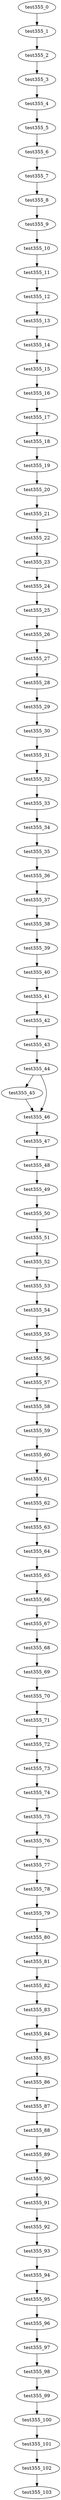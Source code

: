 digraph G {
test355_0->test355_1;
test355_1->test355_2;
test355_2->test355_3;
test355_3->test355_4;
test355_4->test355_5;
test355_5->test355_6;
test355_6->test355_7;
test355_7->test355_8;
test355_8->test355_9;
test355_9->test355_10;
test355_10->test355_11;
test355_11->test355_12;
test355_12->test355_13;
test355_13->test355_14;
test355_14->test355_15;
test355_15->test355_16;
test355_16->test355_17;
test355_17->test355_18;
test355_18->test355_19;
test355_19->test355_20;
test355_20->test355_21;
test355_21->test355_22;
test355_22->test355_23;
test355_23->test355_24;
test355_24->test355_25;
test355_25->test355_26;
test355_26->test355_27;
test355_27->test355_28;
test355_28->test355_29;
test355_29->test355_30;
test355_30->test355_31;
test355_31->test355_32;
test355_32->test355_33;
test355_33->test355_34;
test355_34->test355_35;
test355_35->test355_36;
test355_36->test355_37;
test355_37->test355_38;
test355_38->test355_39;
test355_39->test355_40;
test355_40->test355_41;
test355_41->test355_42;
test355_42->test355_43;
test355_43->test355_44;
test355_44->test355_45;
test355_44->test355_46;
test355_45->test355_46;
test355_46->test355_47;
test355_47->test355_48;
test355_48->test355_49;
test355_49->test355_50;
test355_50->test355_51;
test355_51->test355_52;
test355_52->test355_53;
test355_53->test355_54;
test355_54->test355_55;
test355_55->test355_56;
test355_56->test355_57;
test355_57->test355_58;
test355_58->test355_59;
test355_59->test355_60;
test355_60->test355_61;
test355_61->test355_62;
test355_62->test355_63;
test355_63->test355_64;
test355_64->test355_65;
test355_65->test355_66;
test355_66->test355_67;
test355_67->test355_68;
test355_68->test355_69;
test355_69->test355_70;
test355_70->test355_71;
test355_71->test355_72;
test355_72->test355_73;
test355_73->test355_74;
test355_74->test355_75;
test355_75->test355_76;
test355_76->test355_77;
test355_77->test355_78;
test355_78->test355_79;
test355_79->test355_80;
test355_80->test355_81;
test355_81->test355_82;
test355_82->test355_83;
test355_83->test355_84;
test355_84->test355_85;
test355_85->test355_86;
test355_86->test355_87;
test355_87->test355_88;
test355_88->test355_89;
test355_89->test355_90;
test355_90->test355_91;
test355_91->test355_92;
test355_92->test355_93;
test355_93->test355_94;
test355_94->test355_95;
test355_95->test355_96;
test355_96->test355_97;
test355_97->test355_98;
test355_98->test355_99;
test355_99->test355_100;
test355_100->test355_101;
test355_101->test355_102;
test355_102->test355_103;

}
